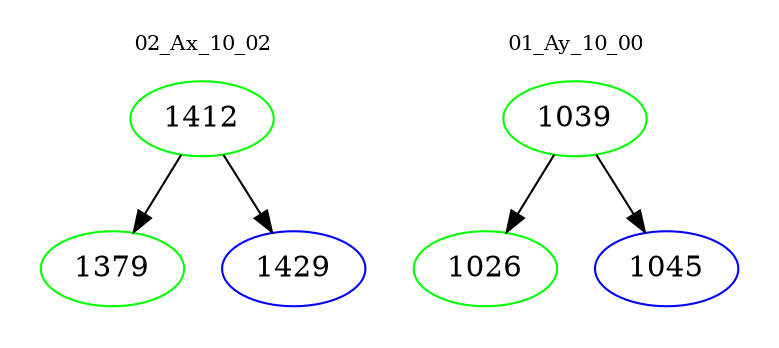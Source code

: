digraph{
subgraph cluster_0 {
color = white
label = "02_Ax_10_02";
fontsize=10;
T0_1412 [label="1412", color="green"]
T0_1412 -> T0_1379 [color="black"]
T0_1379 [label="1379", color="green"]
T0_1412 -> T0_1429 [color="black"]
T0_1429 [label="1429", color="blue"]
}
subgraph cluster_1 {
color = white
label = "01_Ay_10_00";
fontsize=10;
T1_1039 [label="1039", color="green"]
T1_1039 -> T1_1026 [color="black"]
T1_1026 [label="1026", color="green"]
T1_1039 -> T1_1045 [color="black"]
T1_1045 [label="1045", color="blue"]
}
}
